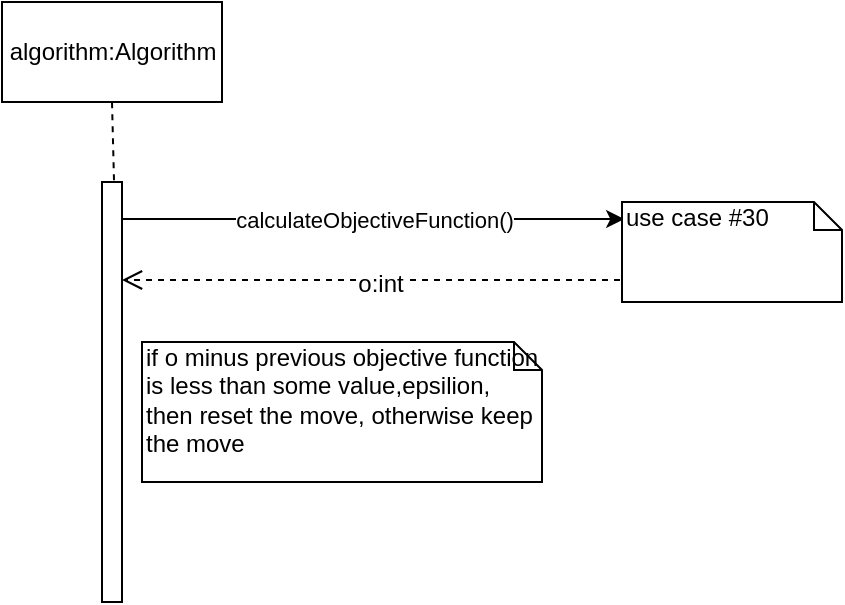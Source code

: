 <mxfile version="10.6.0" type="device"><diagram id="anUkM3ttOpiDDSea750X" name="Page-1"><mxGraphModel dx="918" dy="616" grid="1" gridSize="10" guides="1" tooltips="1" connect="1" arrows="1" fold="1" page="1" pageScale="1" pageWidth="850" pageHeight="1100" math="0" shadow="0"><root><mxCell id="0"/><mxCell id="1" parent="0"/><mxCell id="yytOyph3iViLFfxaGp_I-1" value="" style="html=1;points=[];perimeter=orthogonalPerimeter;" vertex="1" parent="1"><mxGeometry x="80" y="110" width="10" height="210" as="geometry"/></mxCell><mxCell id="yytOyph3iViLFfxaGp_I-2" value="algorithm:Algorithm" style="html=1;" vertex="1" parent="1"><mxGeometry x="30" y="20" width="110" height="50" as="geometry"/></mxCell><mxCell id="yytOyph3iViLFfxaGp_I-3" value="" style="endArrow=none;dashed=1;html=1;entryX=0.5;entryY=1;entryDx=0;entryDy=0;exitX=0.6;exitY=-0.004;exitDx=0;exitDy=0;exitPerimeter=0;" edge="1" parent="1" source="yytOyph3iViLFfxaGp_I-1" target="yytOyph3iViLFfxaGp_I-2"><mxGeometry width="50" height="50" relative="1" as="geometry"><mxPoint x="-120" y="280" as="sourcePoint"/><mxPoint x="-70" y="230" as="targetPoint"/></mxGeometry></mxCell><mxCell id="yytOyph3iViLFfxaGp_I-4" value="calculateObjectiveFunction()" style="endArrow=classic;html=1;entryX=0.01;entryY=0.171;entryDx=0;entryDy=0;entryPerimeter=0;" edge="1" parent="1" source="yytOyph3iViLFfxaGp_I-1" target="yytOyph3iViLFfxaGp_I-7"><mxGeometry width="50" height="50" relative="1" as="geometry"><mxPoint x="100" y="120" as="sourcePoint"/><mxPoint x="435" y="121" as="targetPoint"/></mxGeometry></mxCell><mxCell id="yytOyph3iViLFfxaGp_I-5" value="" style="html=1;verticalAlign=bottom;endArrow=open;dashed=1;endSize=8;exitX=-0.009;exitY=0.78;exitDx=0;exitDy=0;exitPerimeter=0;" edge="1" parent="1" target="yytOyph3iViLFfxaGp_I-1" source="yytOyph3iViLFfxaGp_I-7"><mxGeometry relative="1" as="geometry"><mxPoint x="435" y="172" as="sourcePoint"/><mxPoint x="50" y="145" as="targetPoint"/></mxGeometry></mxCell><mxCell id="yytOyph3iViLFfxaGp_I-6" value="o:int" style="text;html=1;resizable=0;points=[];align=center;verticalAlign=middle;labelBackgroundColor=#ffffff;" vertex="1" connectable="0" parent="yytOyph3iViLFfxaGp_I-5"><mxGeometry x="-0.036" y="2" relative="1" as="geometry"><mxPoint as="offset"/></mxGeometry></mxCell><mxCell id="yytOyph3iViLFfxaGp_I-7" value="use case #30" style="shape=note;whiteSpace=wrap;html=1;size=14;verticalAlign=top;align=left;spacingTop=-6;" vertex="1" parent="1"><mxGeometry x="340" y="120" width="110" height="50" as="geometry"/></mxCell><mxCell id="yytOyph3iViLFfxaGp_I-8" value="if o minus previous objective function is less than some value,epsilion, then reset the move, otherwise keep the move" style="shape=note;whiteSpace=wrap;html=1;size=14;verticalAlign=top;align=left;spacingTop=-6;" vertex="1" parent="1"><mxGeometry x="100" y="190" width="200" height="70" as="geometry"/></mxCell></root></mxGraphModel></diagram></mxfile>